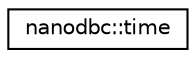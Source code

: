 digraph "Graphical Class Hierarchy"
{
 // LATEX_PDF_SIZE
  edge [fontname="Helvetica",fontsize="10",labelfontname="Helvetica",labelfontsize="10"];
  node [fontname="Helvetica",fontsize="10",shape=record];
  rankdir="LR";
  Node0 [label="nanodbc::time",height=0.2,width=0.4,color="black", fillcolor="white", style="filled",URL="$structnanodbc_1_1time.html",tooltip="A type for representing time data."];
}

